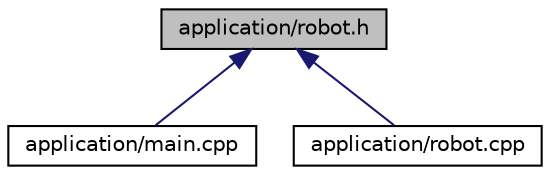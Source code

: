 digraph "application/robot.h"
{
 // LATEX_PDF_SIZE
  edge [fontname="Helvetica",fontsize="10",labelfontname="Helvetica",labelfontsize="10"];
  node [fontname="Helvetica",fontsize="10",shape=record];
  Node1 [label="application/robot.h",height=0.2,width=0.4,color="black", fillcolor="grey75", style="filled", fontcolor="black",tooltip="Functions to Control Robot."];
  Node1 -> Node2 [dir="back",color="midnightblue",fontsize="10",style="solid",fontname="Helvetica"];
  Node2 [label="application/main.cpp",height=0.2,width=0.4,color="black", fillcolor="white", style="filled",URL="$main_8cpp.html",tooltip="Driver code for Micro-mouse Maze-Solver."];
  Node1 -> Node3 [dir="back",color="midnightblue",fontsize="10",style="solid",fontname="Helvetica"];
  Node3 [label="application/robot.cpp",height=0.2,width=0.4,color="black", fillcolor="white", style="filled",URL="$robot_8cpp.html",tooltip=" "];
}
